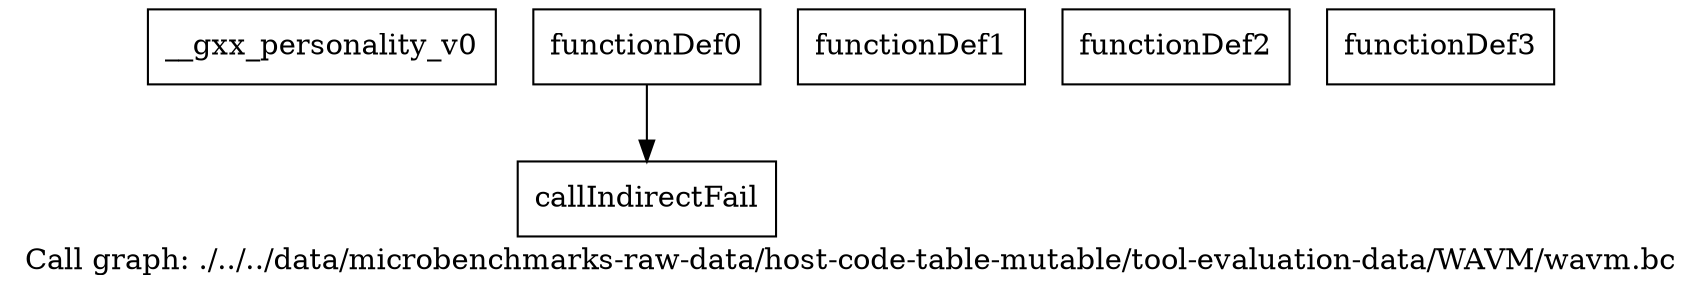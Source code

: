 digraph "Call graph: ./../../data/microbenchmarks-raw-data/host-code-table-mutable/tool-evaluation-data/WAVM/wavm.bc" {
	label="Call graph: ./../../data/microbenchmarks-raw-data/host-code-table-mutable/tool-evaluation-data/WAVM/wavm.bc";

	Node0x2133930 [shape=record,label="{__gxx_personality_v0}"];
	Node0x2133a10 [shape=record,label="{functionDef0}"];
	Node0x2133a10 -> Node0x213b970;
	Node0x213b9f0 [shape=record,label="{functionDef1}"];
	Node0x213ba70 [shape=record,label="{functionDef2}"];
	Node0x213baf0 [shape=record,label="{functionDef3}"];
	Node0x213b970 [shape=record,label="{callIndirectFail}"];
}

